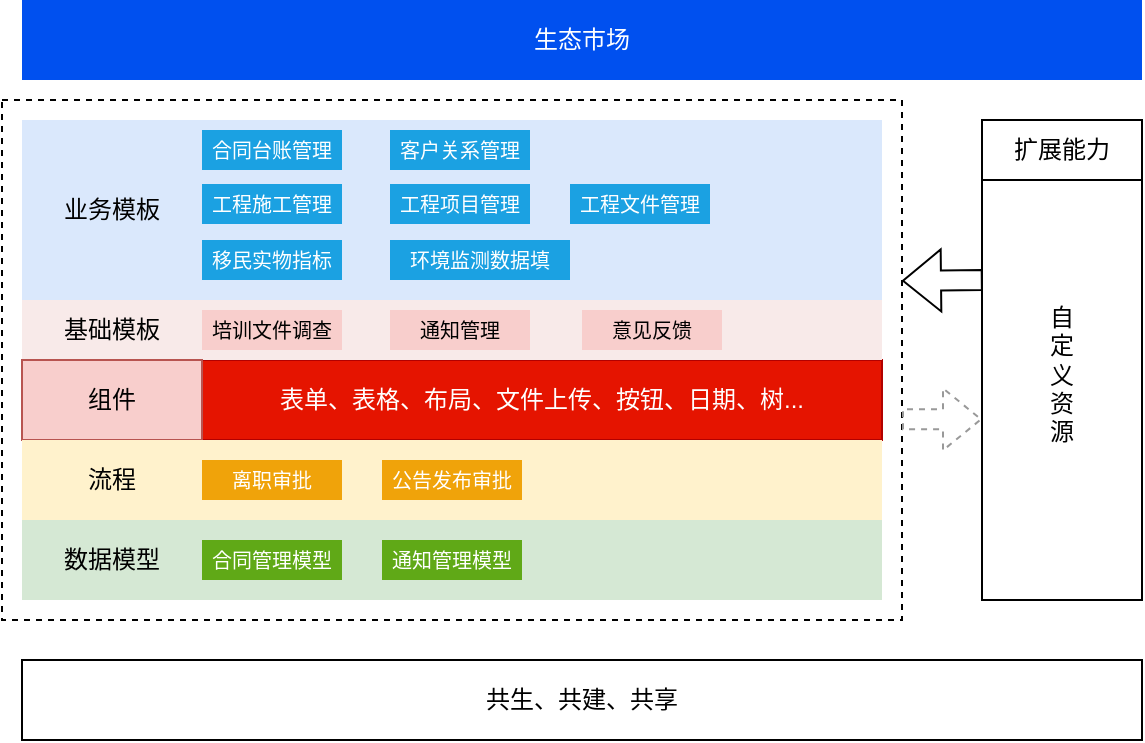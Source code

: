 <mxfile version="24.4.6" type="github">
  <diagram name="第 1 页" id="MpXaoYPO6luv1ldQTwg9">
    <mxGraphModel dx="1687" dy="918" grid="1" gridSize="10" guides="1" tooltips="1" connect="1" arrows="1" fold="1" page="1" pageScale="1" pageWidth="827" pageHeight="1169" math="0" shadow="0">
      <root>
        <mxCell id="0" />
        <mxCell id="1" parent="0" />
        <mxCell id="NqTBhjHdbSAGehKnNRe5-13" value="" style="rounded=0;whiteSpace=wrap;html=1;dashed=1;" vertex="1" parent="1">
          <mxGeometry x="150" y="110" width="450" height="260" as="geometry" />
        </mxCell>
        <mxCell id="mtS-2dEVLKQGBcQQ_Z3P-2" value="" style="rounded=0;whiteSpace=wrap;html=1;fillColor=#d5e8d4;strokeColor=none;" parent="1" vertex="1">
          <mxGeometry x="250" y="320" width="340" height="40" as="geometry" />
        </mxCell>
        <mxCell id="mtS-2dEVLKQGBcQQ_Z3P-3" value="表单、表格、布局、文件上传、按钮、日期、树..." style="rounded=0;whiteSpace=wrap;html=1;fillColor=#e51400;fontColor=#ffffff;strokeColor=#B20000;" parent="1" vertex="1">
          <mxGeometry x="250" y="240" width="340" height="40" as="geometry" />
        </mxCell>
        <mxCell id="mtS-2dEVLKQGBcQQ_Z3P-4" value="" style="rounded=0;whiteSpace=wrap;html=1;fillColor=#F8EAE9;strokeColor=none;fontColor=#000000;" parent="1" vertex="1">
          <mxGeometry x="250" y="210" width="340" height="30" as="geometry" />
        </mxCell>
        <mxCell id="mtS-2dEVLKQGBcQQ_Z3P-5" value="" style="rounded=0;whiteSpace=wrap;html=1;fillColor=#dae8fc;strokeColor=none;" parent="1" vertex="1">
          <mxGeometry x="250" y="120" width="340" height="90" as="geometry" />
        </mxCell>
        <mxCell id="NqTBhjHdbSAGehKnNRe5-1" value="&lt;div&gt;&lt;br&gt;&lt;/div&gt;&lt;div&gt;自&lt;div&gt;定&lt;/div&gt;&lt;div&gt;义&lt;/div&gt;&lt;/div&gt;&lt;div&gt;资&lt;/div&gt;&lt;div&gt;源&lt;/div&gt;" style="rounded=0;whiteSpace=wrap;html=1;" vertex="1" parent="1">
          <mxGeometry x="640" y="120" width="80" height="240" as="geometry" />
        </mxCell>
        <mxCell id="NqTBhjHdbSAGehKnNRe5-2" value="共生、共建、共享" style="rounded=0;whiteSpace=wrap;html=1;" vertex="1" parent="1">
          <mxGeometry x="160" y="390" width="560" height="40" as="geometry" />
        </mxCell>
        <mxCell id="NqTBhjHdbSAGehKnNRe5-3" value="业务模板" style="rounded=0;whiteSpace=wrap;html=1;fillColor=#dae8fc;strokeColor=none;" vertex="1" parent="1">
          <mxGeometry x="160" y="120" width="90" height="90" as="geometry" />
        </mxCell>
        <mxCell id="NqTBhjHdbSAGehKnNRe5-4" value="基础模板" style="rounded=0;whiteSpace=wrap;html=1;fillColor=#F8EAE9;strokeColor=none;" vertex="1" parent="1">
          <mxGeometry x="160" y="210" width="90" height="30" as="geometry" />
        </mxCell>
        <mxCell id="NqTBhjHdbSAGehKnNRe5-5" value="组件" style="rounded=0;whiteSpace=wrap;html=1;fillColor=#f8cecc;strokeColor=#b85450;" vertex="1" parent="1">
          <mxGeometry x="160" y="240" width="90" height="40" as="geometry" />
        </mxCell>
        <mxCell id="NqTBhjHdbSAGehKnNRe5-6" value="数据模型" style="rounded=0;whiteSpace=wrap;html=1;fillColor=#d5e8d4;strokeColor=none;" vertex="1" parent="1">
          <mxGeometry x="160" y="320" width="90" height="40" as="geometry" />
        </mxCell>
        <mxCell id="NqTBhjHdbSAGehKnNRe5-8" value="生态市场" style="rounded=0;whiteSpace=wrap;html=1;fillColor=#0050ef;fontColor=#ffffff;strokeColor=none;" vertex="1" parent="1">
          <mxGeometry x="160" y="60" width="560" height="40" as="geometry" />
        </mxCell>
        <mxCell id="NqTBhjHdbSAGehKnNRe5-9" value="扩展能力" style="rounded=0;whiteSpace=wrap;html=1;" vertex="1" parent="1">
          <mxGeometry x="640" y="120" width="80" height="30" as="geometry" />
        </mxCell>
        <mxCell id="NqTBhjHdbSAGehKnNRe5-11" value="" style="shape=flexArrow;endArrow=classic;html=1;rounded=0;entryX=0;entryY=0.75;entryDx=0;entryDy=0;dashed=1;strokeColor=#999999;" edge="1" parent="1">
          <mxGeometry width="50" height="50" relative="1" as="geometry">
            <mxPoint x="600" y="269.66" as="sourcePoint" />
            <mxPoint x="640.0" y="269.66" as="targetPoint" />
          </mxGeometry>
        </mxCell>
        <mxCell id="NqTBhjHdbSAGehKnNRe5-12" value="" style="shape=flexArrow;endArrow=classic;html=1;rounded=0;entryX=1;entryY=0.667;entryDx=0;entryDy=0;entryPerimeter=0;exitX=0.005;exitY=0.415;exitDx=0;exitDy=0;exitPerimeter=0;" edge="1" parent="1">
          <mxGeometry width="50" height="50" relative="1" as="geometry">
            <mxPoint x="640.4" y="200.0" as="sourcePoint" />
            <mxPoint x="600.0" y="200.42" as="targetPoint" />
          </mxGeometry>
        </mxCell>
        <mxCell id="NqTBhjHdbSAGehKnNRe5-14" value="流程" style="rounded=0;whiteSpace=wrap;html=1;fillColor=#fff2cc;strokeColor=none;" vertex="1" parent="1">
          <mxGeometry x="160" y="280" width="90" height="40" as="geometry" />
        </mxCell>
        <mxCell id="NqTBhjHdbSAGehKnNRe5-15" value="" style="rounded=0;whiteSpace=wrap;html=1;fillColor=#fff2cc;strokeColor=none;" vertex="1" parent="1">
          <mxGeometry x="250" y="280" width="340" height="40" as="geometry" />
        </mxCell>
        <mxCell id="NqTBhjHdbSAGehKnNRe5-17" value="&lt;span style=&quot;font-size: 10px;&quot;&gt;客户关系管理&lt;/span&gt;" style="rounded=0;whiteSpace=wrap;html=1;fillColor=#1ba1e2;fontColor=#ffffff;strokeColor=none;" vertex="1" parent="1">
          <mxGeometry x="344" y="125" width="70" height="20" as="geometry" />
        </mxCell>
        <mxCell id="NqTBhjHdbSAGehKnNRe5-18" value="&lt;span style=&quot;font-size: 10px;&quot;&gt;合同台账管理&lt;/span&gt;" style="rounded=0;whiteSpace=wrap;html=1;fillColor=#1ba1e2;fontColor=#ffffff;strokeColor=none;" vertex="1" parent="1">
          <mxGeometry x="250" y="125" width="70" height="20" as="geometry" />
        </mxCell>
        <mxCell id="NqTBhjHdbSAGehKnNRe5-19" value="&lt;span style=&quot;font-size: 10px;&quot;&gt;工程项目管理&lt;/span&gt;" style="rounded=0;whiteSpace=wrap;html=1;fillColor=#1ba1e2;fontColor=#ffffff;strokeColor=none;" vertex="1" parent="1">
          <mxGeometry x="344" y="152" width="70" height="20" as="geometry" />
        </mxCell>
        <mxCell id="NqTBhjHdbSAGehKnNRe5-20" value="&lt;span style=&quot;font-size: 10px;&quot;&gt;工程施工管理&lt;/span&gt;" style="rounded=0;whiteSpace=wrap;html=1;fillColor=#1ba1e2;fontColor=#ffffff;strokeColor=none;" vertex="1" parent="1">
          <mxGeometry x="250" y="152" width="70" height="20" as="geometry" />
        </mxCell>
        <mxCell id="NqTBhjHdbSAGehKnNRe5-21" value="&lt;span style=&quot;font-size: 10px;&quot;&gt;工程文件管理&lt;/span&gt;" style="rounded=0;whiteSpace=wrap;html=1;fillColor=#1ba1e2;fontColor=#ffffff;strokeColor=none;" vertex="1" parent="1">
          <mxGeometry x="434" y="152" width="70" height="20" as="geometry" />
        </mxCell>
        <mxCell id="NqTBhjHdbSAGehKnNRe5-22" value="&lt;span style=&quot;font-size: 10px;&quot;&gt;移民实物指标&lt;/span&gt;" style="rounded=0;whiteSpace=wrap;html=1;fillColor=#1ba1e2;fontColor=#ffffff;strokeColor=none;" vertex="1" parent="1">
          <mxGeometry x="250" y="180" width="70" height="20" as="geometry" />
        </mxCell>
        <mxCell id="NqTBhjHdbSAGehKnNRe5-23" value="&lt;span style=&quot;font-size: 10px;&quot;&gt;环境监测数据填&lt;/span&gt;" style="rounded=0;whiteSpace=wrap;html=1;fillColor=#1ba1e2;fontColor=#ffffff;strokeColor=none;" vertex="1" parent="1">
          <mxGeometry x="344" y="180" width="90" height="20" as="geometry" />
        </mxCell>
        <mxCell id="NqTBhjHdbSAGehKnNRe5-24" value="&lt;span style=&quot;font-size: 10px;&quot;&gt;合同管理模型&lt;/span&gt;" style="rounded=0;whiteSpace=wrap;html=1;fillColor=#60a917;fontColor=#ffffff;strokeColor=none;" vertex="1" parent="1">
          <mxGeometry x="250" y="330" width="70" height="20" as="geometry" />
        </mxCell>
        <mxCell id="NqTBhjHdbSAGehKnNRe5-26" value="&lt;span style=&quot;font-size: 10px;&quot;&gt;通知管理模型&lt;/span&gt;" style="rounded=0;whiteSpace=wrap;html=1;fillColor=#60a917;fontColor=#ffffff;strokeColor=none;" vertex="1" parent="1">
          <mxGeometry x="340" y="330" width="70" height="20" as="geometry" />
        </mxCell>
        <mxCell id="NqTBhjHdbSAGehKnNRe5-27" value="&lt;span style=&quot;font-size: 10px;&quot;&gt;&lt;font color=&quot;#ffffff&quot;&gt;离职审批&lt;/font&gt;&lt;/span&gt;" style="rounded=0;whiteSpace=wrap;html=1;fillColor=#f0a30a;fontColor=#000000;strokeColor=none;" vertex="1" parent="1">
          <mxGeometry x="250" y="290" width="70" height="20" as="geometry" />
        </mxCell>
        <mxCell id="NqTBhjHdbSAGehKnNRe5-28" value="&lt;span style=&quot;font-size: 10px;&quot;&gt;&lt;font color=&quot;#ffffff&quot;&gt;公告发布审批&lt;/font&gt;&lt;/span&gt;" style="rounded=0;whiteSpace=wrap;html=1;fillColor=#f0a30a;fontColor=#000000;strokeColor=none;" vertex="1" parent="1">
          <mxGeometry x="340" y="290" width="70" height="20" as="geometry" />
        </mxCell>
        <mxCell id="NqTBhjHdbSAGehKnNRe5-29" value="&lt;span style=&quot;font-size: 10px;&quot;&gt;培训文件调查&lt;/span&gt;" style="rounded=0;whiteSpace=wrap;html=1;fillColor=#f8cecc;strokeColor=none;" vertex="1" parent="1">
          <mxGeometry x="250" y="215" width="70" height="20" as="geometry" />
        </mxCell>
        <mxCell id="NqTBhjHdbSAGehKnNRe5-30" value="&lt;span style=&quot;font-size: 10px;&quot;&gt;意见反馈&lt;/span&gt;" style="rounded=0;whiteSpace=wrap;html=1;fillColor=#f8cecc;strokeColor=none;" vertex="1" parent="1">
          <mxGeometry x="440" y="215" width="70" height="20" as="geometry" />
        </mxCell>
        <mxCell id="NqTBhjHdbSAGehKnNRe5-31" value="&lt;span style=&quot;font-size: 10px;&quot;&gt;通知管理&lt;/span&gt;" style="rounded=0;whiteSpace=wrap;html=1;fillColor=#f8cecc;strokeColor=none;" vertex="1" parent="1">
          <mxGeometry x="344" y="215" width="70" height="20" as="geometry" />
        </mxCell>
      </root>
    </mxGraphModel>
  </diagram>
</mxfile>
